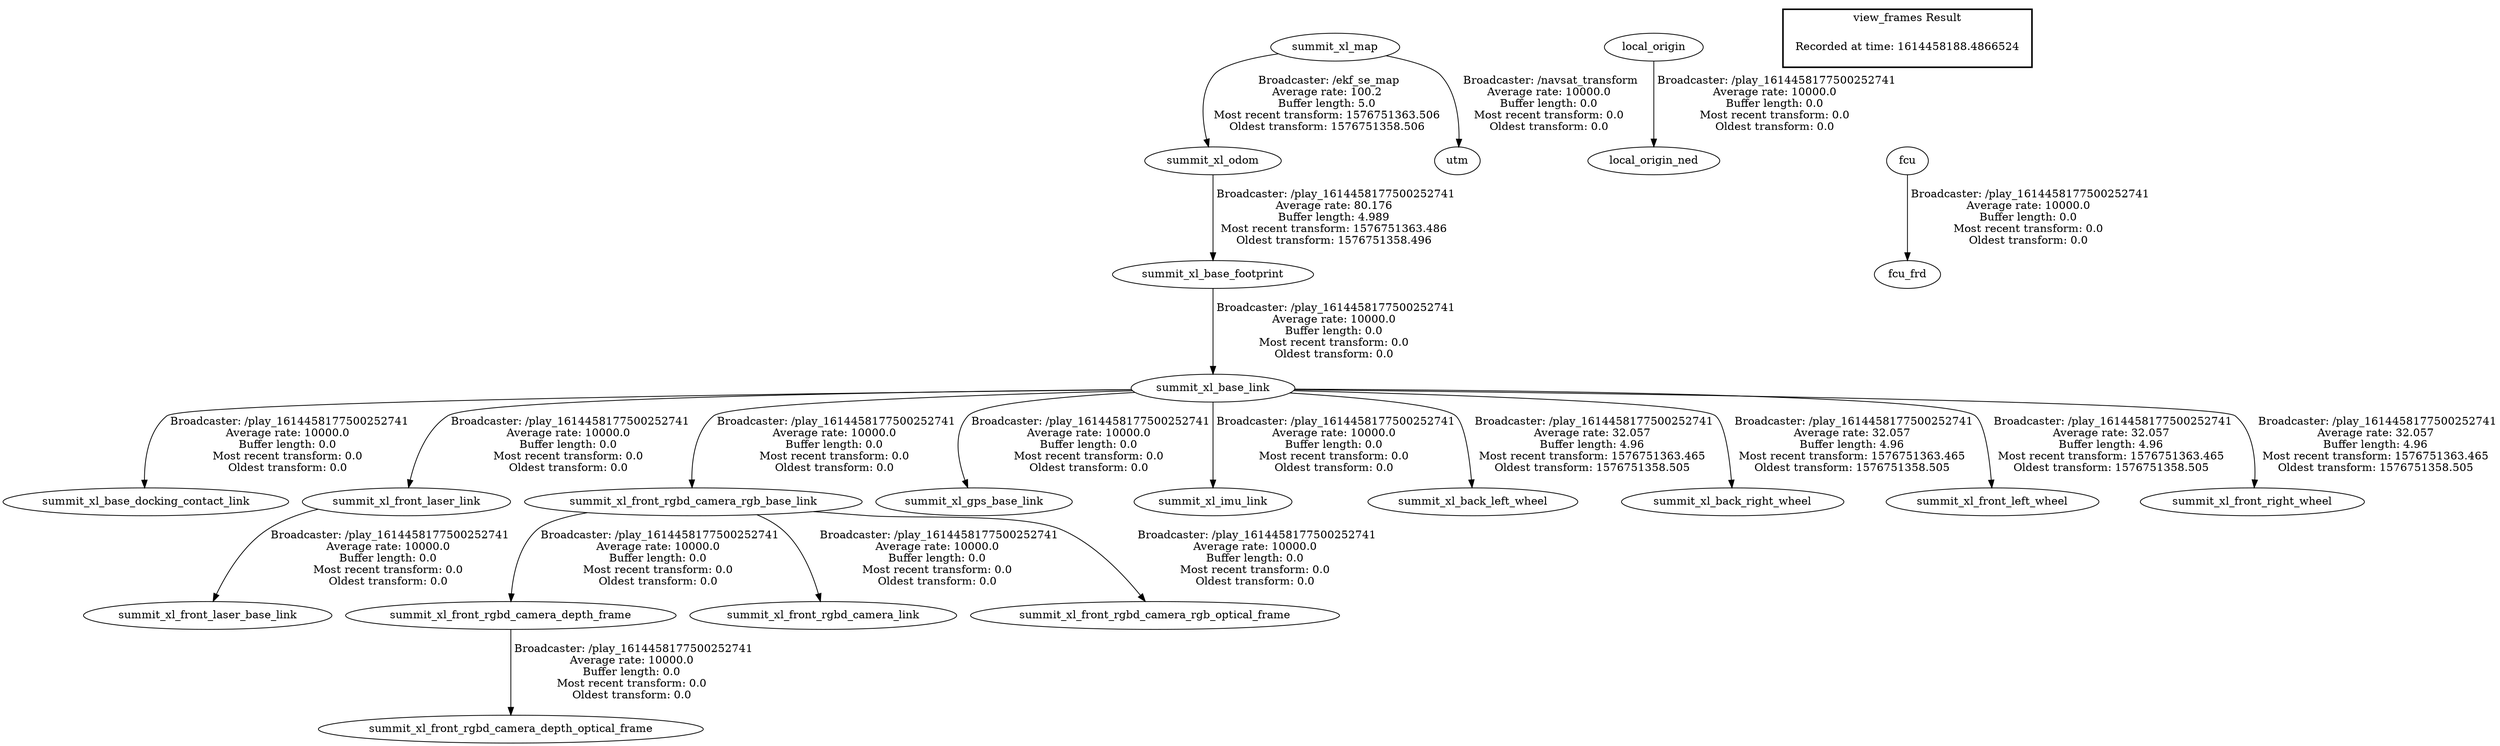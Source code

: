 digraph G {
"summit_xl_map" -> "summit_xl_odom"[label=" Broadcaster: /ekf_se_map\nAverage rate: 100.2\nBuffer length: 5.0\nMost recent transform: 1576751363.506\nOldest transform: 1576751358.506\n"];
"summit_xl_map" -> "utm"[label=" Broadcaster: /navsat_transform\nAverage rate: 10000.0\nBuffer length: 0.0\nMost recent transform: 0.0\nOldest transform: 0.0\n"];
"summit_xl_base_link" -> "summit_xl_base_docking_contact_link"[label=" Broadcaster: /play_1614458177500252741\nAverage rate: 10000.0\nBuffer length: 0.0\nMost recent transform: 0.0\nOldest transform: 0.0\n"];
"summit_xl_base_footprint" -> "summit_xl_base_link"[label=" Broadcaster: /play_1614458177500252741\nAverage rate: 10000.0\nBuffer length: 0.0\nMost recent transform: 0.0\nOldest transform: 0.0\n"];
"summit_xl_odom" -> "summit_xl_base_footprint"[label=" Broadcaster: /play_1614458177500252741\nAverage rate: 80.176\nBuffer length: 4.989\nMost recent transform: 1576751363.486\nOldest transform: 1576751358.496\n"];
"summit_xl_front_laser_link" -> "summit_xl_front_laser_base_link"[label=" Broadcaster: /play_1614458177500252741\nAverage rate: 10000.0\nBuffer length: 0.0\nMost recent transform: 0.0\nOldest transform: 0.0\n"];
"summit_xl_base_link" -> "summit_xl_front_laser_link"[label=" Broadcaster: /play_1614458177500252741\nAverage rate: 10000.0\nBuffer length: 0.0\nMost recent transform: 0.0\nOldest transform: 0.0\n"];
"summit_xl_front_rgbd_camera_rgb_base_link" -> "summit_xl_front_rgbd_camera_depth_frame"[label=" Broadcaster: /play_1614458177500252741\nAverage rate: 10000.0\nBuffer length: 0.0\nMost recent transform: 0.0\nOldest transform: 0.0\n"];
"summit_xl_base_link" -> "summit_xl_front_rgbd_camera_rgb_base_link"[label=" Broadcaster: /play_1614458177500252741\nAverage rate: 10000.0\nBuffer length: 0.0\nMost recent transform: 0.0\nOldest transform: 0.0\n"];
"summit_xl_front_rgbd_camera_depth_frame" -> "summit_xl_front_rgbd_camera_depth_optical_frame"[label=" Broadcaster: /play_1614458177500252741\nAverage rate: 10000.0\nBuffer length: 0.0\nMost recent transform: 0.0\nOldest transform: 0.0\n"];
"summit_xl_front_rgbd_camera_rgb_base_link" -> "summit_xl_front_rgbd_camera_link"[label=" Broadcaster: /play_1614458177500252741\nAverage rate: 10000.0\nBuffer length: 0.0\nMost recent transform: 0.0\nOldest transform: 0.0\n"];
"summit_xl_front_rgbd_camera_rgb_base_link" -> "summit_xl_front_rgbd_camera_rgb_optical_frame"[label=" Broadcaster: /play_1614458177500252741\nAverage rate: 10000.0\nBuffer length: 0.0\nMost recent transform: 0.0\nOldest transform: 0.0\n"];
"summit_xl_base_link" -> "summit_xl_gps_base_link"[label=" Broadcaster: /play_1614458177500252741\nAverage rate: 10000.0\nBuffer length: 0.0\nMost recent transform: 0.0\nOldest transform: 0.0\n"];
"summit_xl_base_link" -> "summit_xl_imu_link"[label=" Broadcaster: /play_1614458177500252741\nAverage rate: 10000.0\nBuffer length: 0.0\nMost recent transform: 0.0\nOldest transform: 0.0\n"];
"local_origin" -> "local_origin_ned"[label=" Broadcaster: /play_1614458177500252741\nAverage rate: 10000.0\nBuffer length: 0.0\nMost recent transform: 0.0\nOldest transform: 0.0\n"];
"fcu" -> "fcu_frd"[label=" Broadcaster: /play_1614458177500252741\nAverage rate: 10000.0\nBuffer length: 0.0\nMost recent transform: 0.0\nOldest transform: 0.0\n"];
"summit_xl_base_link" -> "summit_xl_back_left_wheel"[label=" Broadcaster: /play_1614458177500252741\nAverage rate: 32.057\nBuffer length: 4.96\nMost recent transform: 1576751363.465\nOldest transform: 1576751358.505\n"];
"summit_xl_base_link" -> "summit_xl_back_right_wheel"[label=" Broadcaster: /play_1614458177500252741\nAverage rate: 32.057\nBuffer length: 4.96\nMost recent transform: 1576751363.465\nOldest transform: 1576751358.505\n"];
"summit_xl_base_link" -> "summit_xl_front_left_wheel"[label=" Broadcaster: /play_1614458177500252741\nAverage rate: 32.057\nBuffer length: 4.96\nMost recent transform: 1576751363.465\nOldest transform: 1576751358.505\n"];
"summit_xl_base_link" -> "summit_xl_front_right_wheel"[label=" Broadcaster: /play_1614458177500252741\nAverage rate: 32.057\nBuffer length: 4.96\nMost recent transform: 1576751363.465\nOldest transform: 1576751358.505\n"];
edge [style=invis];
 subgraph cluster_legend { style=bold; color=black; label ="view_frames Result";
"Recorded at time: 1614458188.4866524"[ shape=plaintext ] ;
}->"fcu";
}